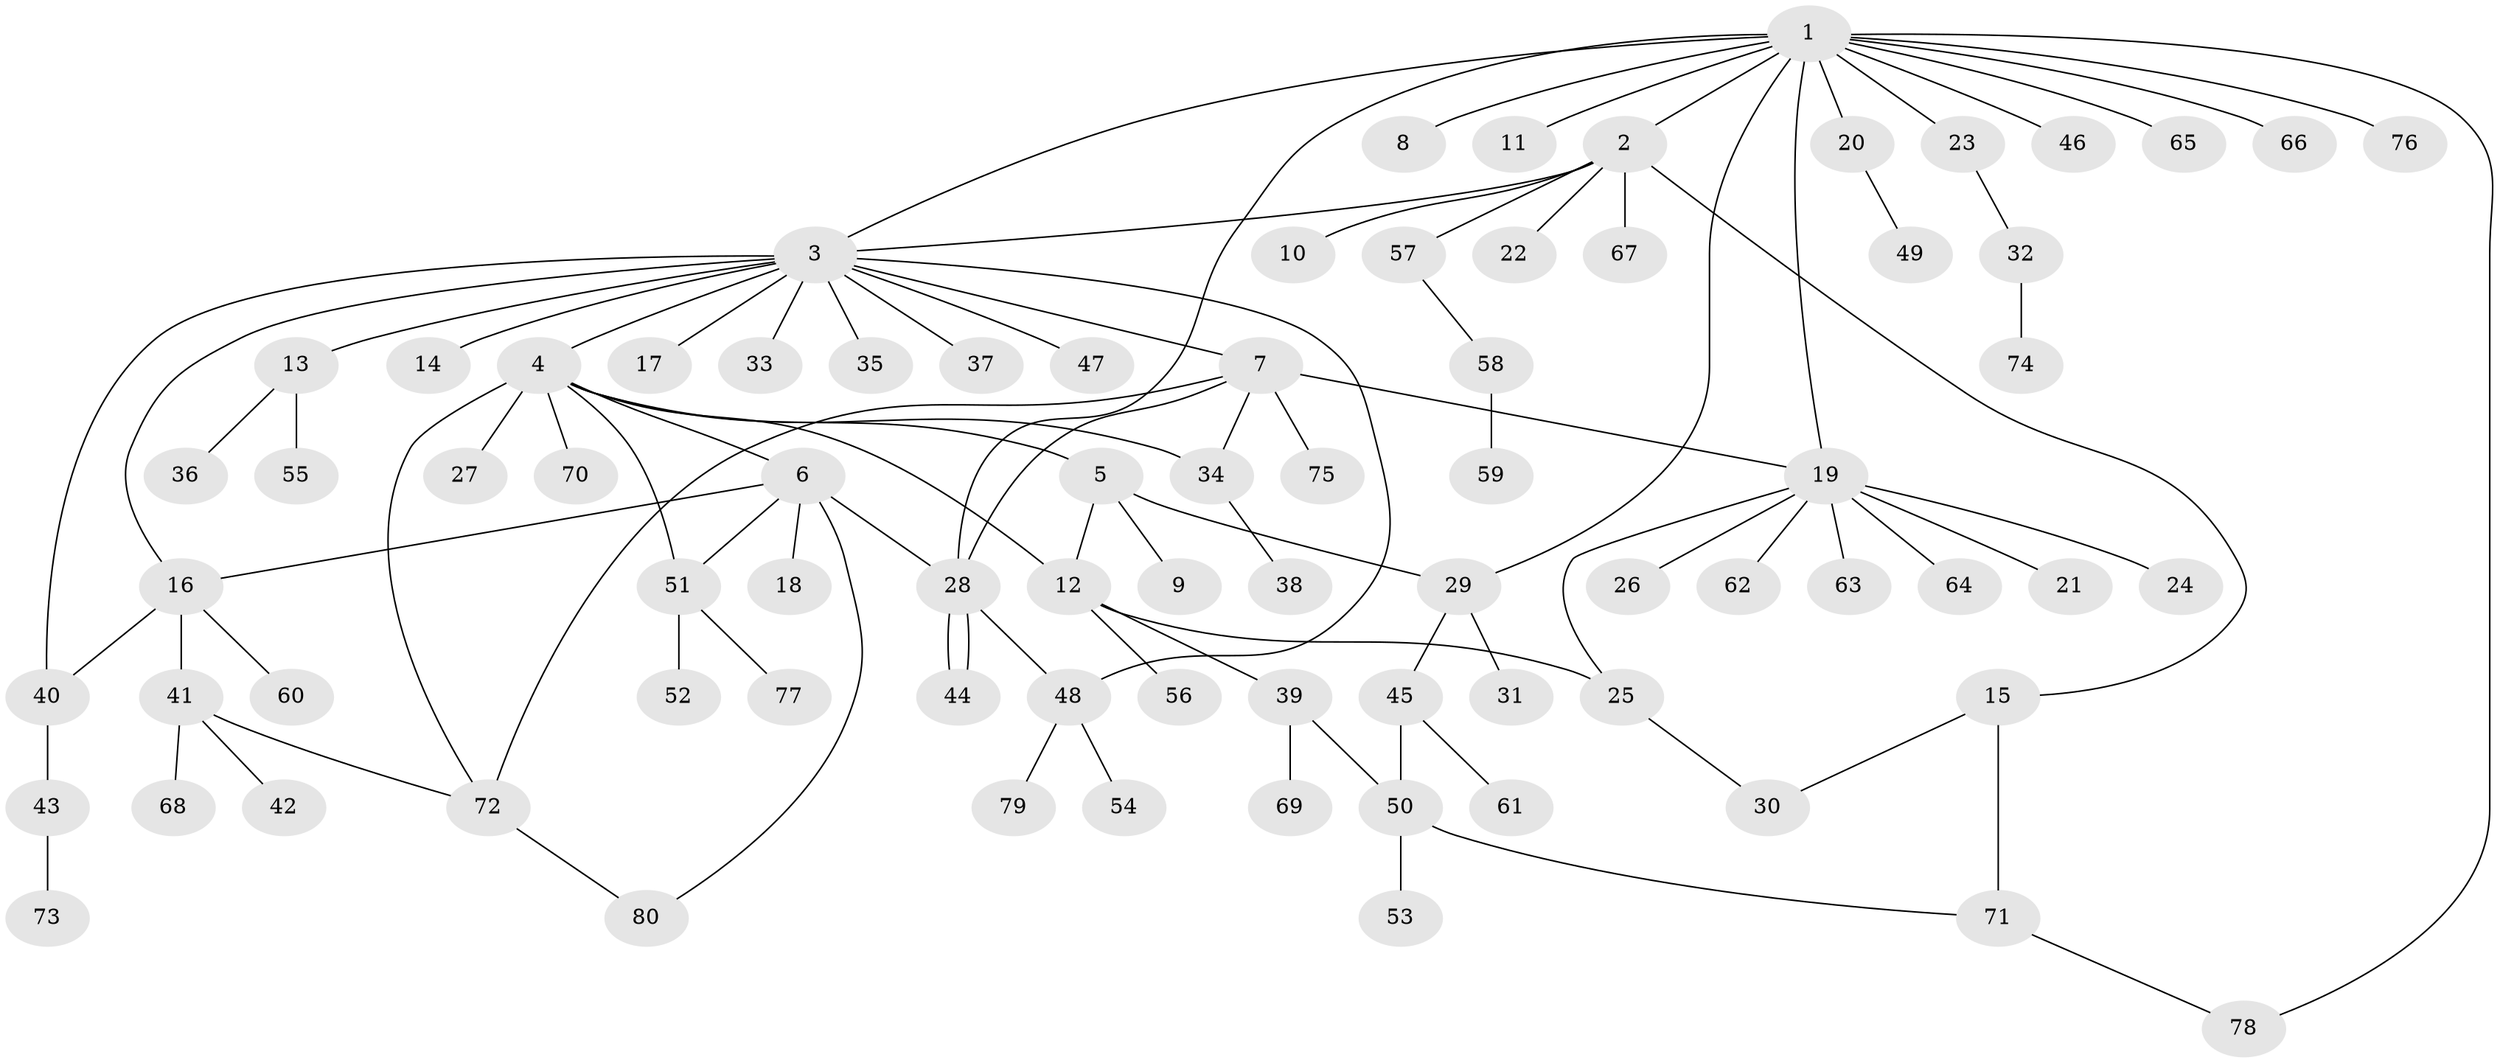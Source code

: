 // coarse degree distribution, {15: 0.041666666666666664, 6: 0.041666666666666664, 5: 0.08333333333333333, 4: 0.041666666666666664, 1: 0.7083333333333334, 3: 0.08333333333333333}
// Generated by graph-tools (version 1.1) at 2025/18/03/04/25 18:18:01]
// undirected, 80 vertices, 99 edges
graph export_dot {
graph [start="1"]
  node [color=gray90,style=filled];
  1;
  2;
  3;
  4;
  5;
  6;
  7;
  8;
  9;
  10;
  11;
  12;
  13;
  14;
  15;
  16;
  17;
  18;
  19;
  20;
  21;
  22;
  23;
  24;
  25;
  26;
  27;
  28;
  29;
  30;
  31;
  32;
  33;
  34;
  35;
  36;
  37;
  38;
  39;
  40;
  41;
  42;
  43;
  44;
  45;
  46;
  47;
  48;
  49;
  50;
  51;
  52;
  53;
  54;
  55;
  56;
  57;
  58;
  59;
  60;
  61;
  62;
  63;
  64;
  65;
  66;
  67;
  68;
  69;
  70;
  71;
  72;
  73;
  74;
  75;
  76;
  77;
  78;
  79;
  80;
  1 -- 2;
  1 -- 3;
  1 -- 8;
  1 -- 11;
  1 -- 19;
  1 -- 20;
  1 -- 23;
  1 -- 28;
  1 -- 29;
  1 -- 46;
  1 -- 65;
  1 -- 66;
  1 -- 76;
  1 -- 78;
  2 -- 3;
  2 -- 10;
  2 -- 15;
  2 -- 22;
  2 -- 57;
  2 -- 67;
  3 -- 4;
  3 -- 7;
  3 -- 13;
  3 -- 14;
  3 -- 16;
  3 -- 17;
  3 -- 33;
  3 -- 35;
  3 -- 37;
  3 -- 40;
  3 -- 47;
  3 -- 48;
  4 -- 5;
  4 -- 6;
  4 -- 12;
  4 -- 27;
  4 -- 34;
  4 -- 51;
  4 -- 70;
  4 -- 72;
  5 -- 9;
  5 -- 12;
  5 -- 29;
  6 -- 16;
  6 -- 18;
  6 -- 28;
  6 -- 51;
  6 -- 80;
  7 -- 19;
  7 -- 28;
  7 -- 34;
  7 -- 72;
  7 -- 75;
  12 -- 25;
  12 -- 39;
  12 -- 56;
  13 -- 36;
  13 -- 55;
  15 -- 30;
  15 -- 71;
  16 -- 40;
  16 -- 41;
  16 -- 60;
  19 -- 21;
  19 -- 24;
  19 -- 25;
  19 -- 26;
  19 -- 62;
  19 -- 63;
  19 -- 64;
  20 -- 49;
  23 -- 32;
  25 -- 30;
  28 -- 44;
  28 -- 44;
  28 -- 48;
  29 -- 31;
  29 -- 45;
  32 -- 74;
  34 -- 38;
  39 -- 50;
  39 -- 69;
  40 -- 43;
  41 -- 42;
  41 -- 68;
  41 -- 72;
  43 -- 73;
  45 -- 50;
  45 -- 61;
  48 -- 54;
  48 -- 79;
  50 -- 53;
  50 -- 71;
  51 -- 52;
  51 -- 77;
  57 -- 58;
  58 -- 59;
  71 -- 78;
  72 -- 80;
}
